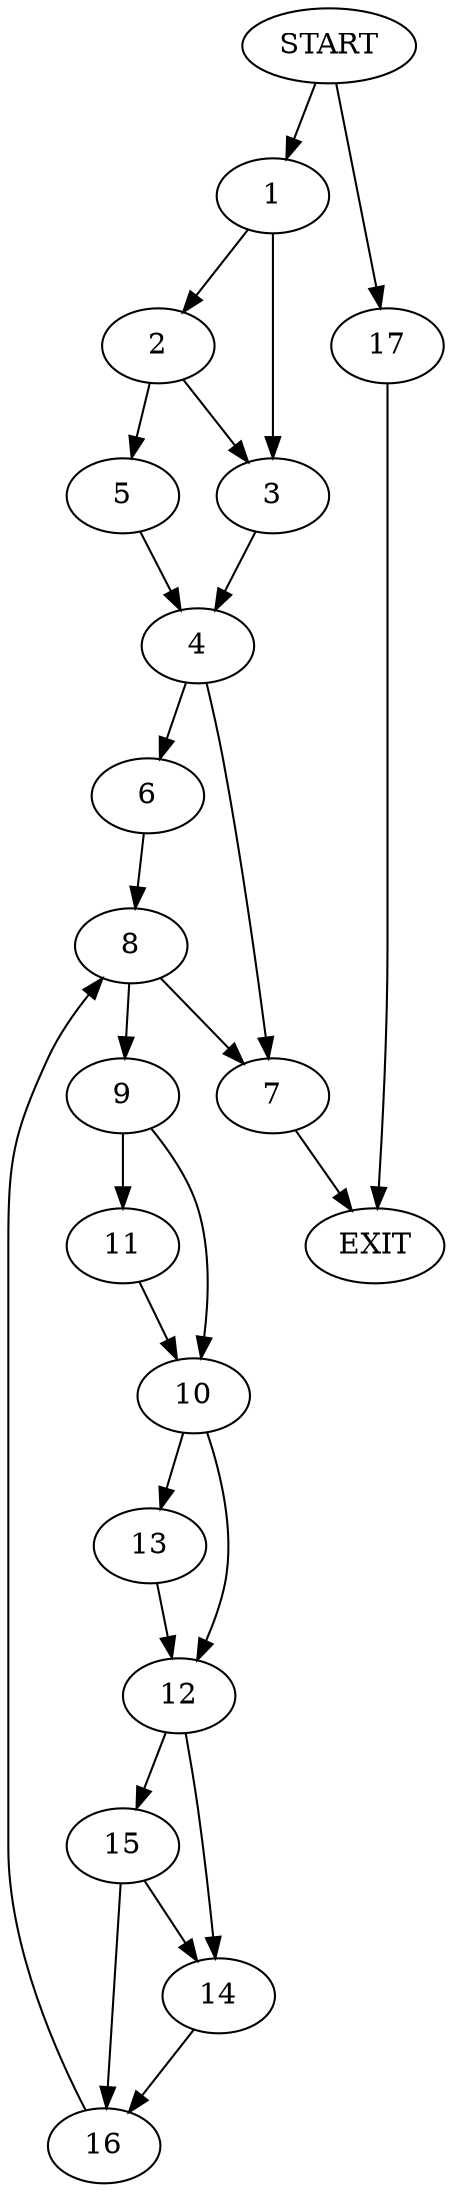 digraph {
0 [label="START"]
18 [label="EXIT"]
0 -> 1
1 -> 2
1 -> 3
3 -> 4
2 -> 5
2 -> 3
5 -> 4
4 -> 6
4 -> 7
6 -> 8
7 -> 18
8 -> 9
8 -> 7
9 -> 10
9 -> 11
10 -> 12
10 -> 13
11 -> 10
13 -> 12
12 -> 14
12 -> 15
14 -> 16
15 -> 14
15 -> 16
16 -> 8
0 -> 17
17 -> 18
}
